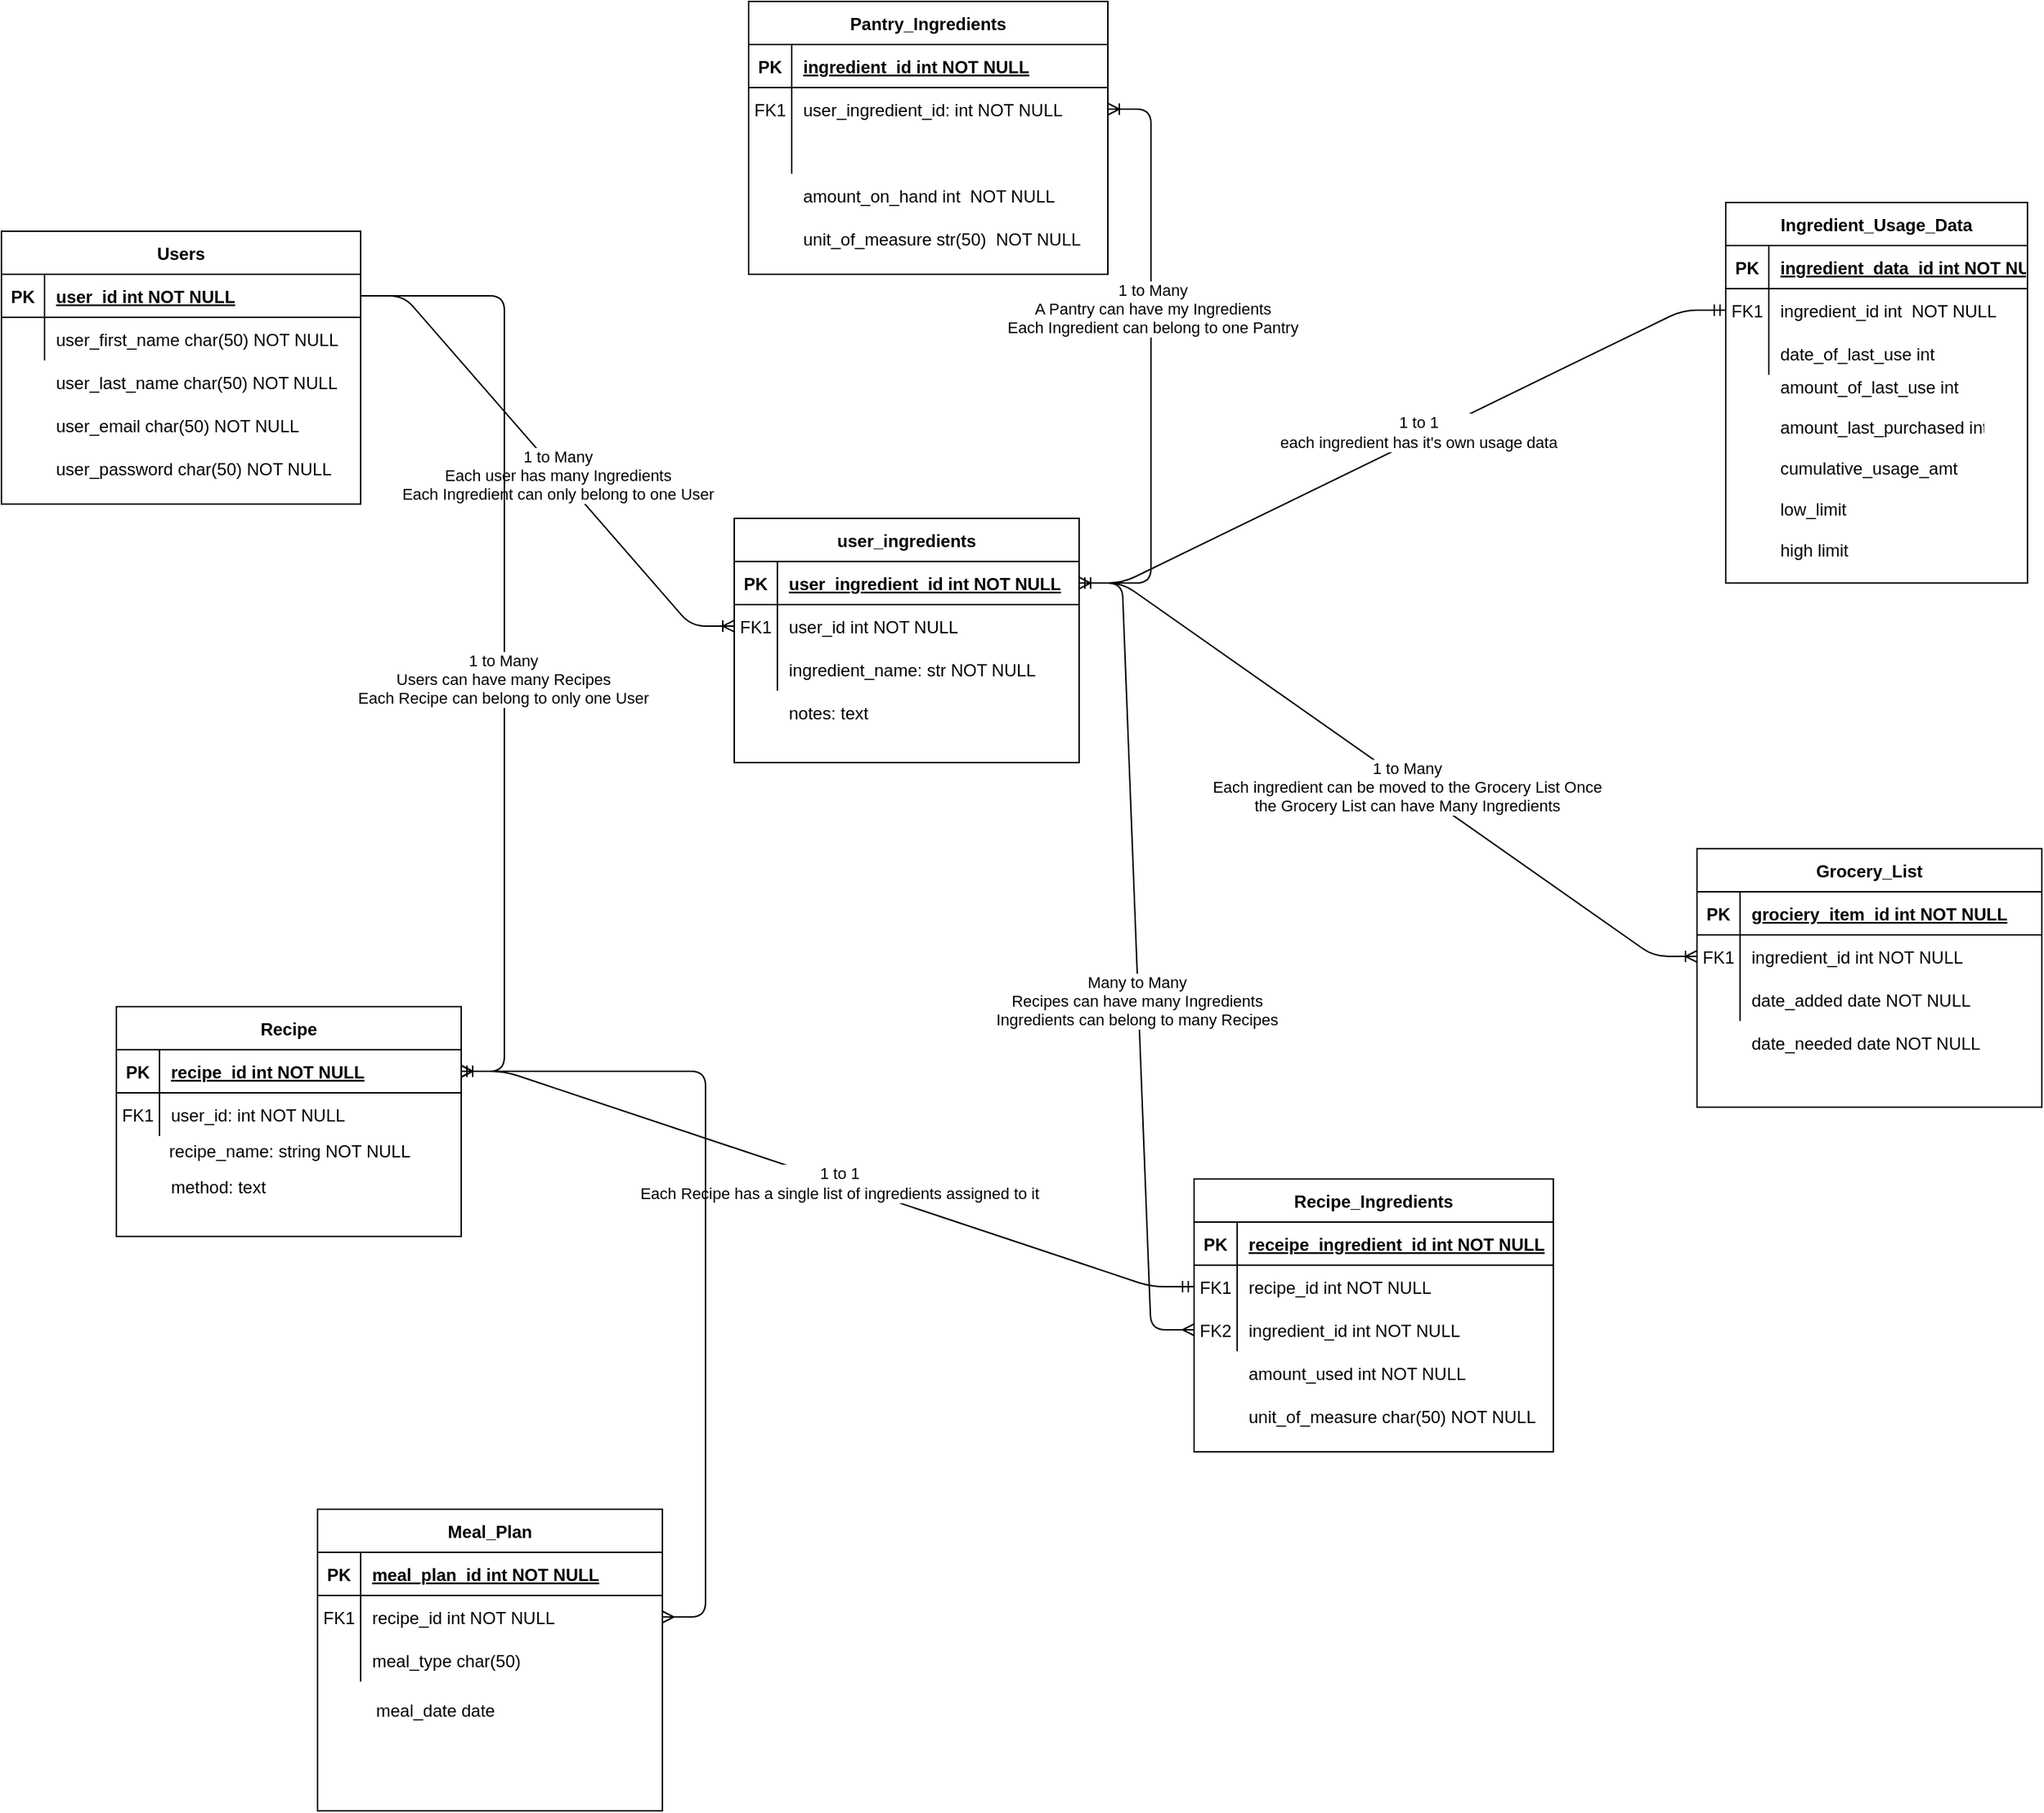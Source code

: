 <mxfile version="14.6.13" type="device"><diagram id="R2lEEEUBdFMjLlhIrx00" name="Page-1"><mxGraphModel dx="2557" dy="1914" grid="1" gridSize="10" guides="1" tooltips="1" connect="1" arrows="1" fold="1" page="1" pageScale="1" pageWidth="850" pageHeight="1100" math="0" shadow="0" extFonts="Permanent Marker^https://fonts.googleapis.com/css?family=Permanent+Marker"><root><mxCell id="0"/><mxCell id="1" parent="0"/><mxCell id="gEO9P9lZjYMjRF16XQvd-62" value="" style="group" vertex="1" connectable="0" parent="1"><mxGeometry x="-10" y="-110" width="250" height="190" as="geometry"/></mxCell><mxCell id="C-vyLk0tnHw3VtMMgP7b-23" value="Users" style="shape=table;startSize=30;container=1;collapsible=1;childLayout=tableLayout;fixedRows=1;rowLines=0;fontStyle=1;align=center;resizeLast=1;" parent="gEO9P9lZjYMjRF16XQvd-62" vertex="1"><mxGeometry width="250" height="190" as="geometry"/></mxCell><mxCell id="C-vyLk0tnHw3VtMMgP7b-24" value="" style="shape=partialRectangle;collapsible=0;dropTarget=0;pointerEvents=0;fillColor=none;points=[[0,0.5],[1,0.5]];portConstraint=eastwest;top=0;left=0;right=0;bottom=1;" parent="C-vyLk0tnHw3VtMMgP7b-23" vertex="1"><mxGeometry y="30" width="250" height="30" as="geometry"/></mxCell><mxCell id="C-vyLk0tnHw3VtMMgP7b-25" value="PK" style="shape=partialRectangle;overflow=hidden;connectable=0;fillColor=none;top=0;left=0;bottom=0;right=0;fontStyle=1;" parent="C-vyLk0tnHw3VtMMgP7b-24" vertex="1"><mxGeometry width="30" height="30" as="geometry"/></mxCell><mxCell id="C-vyLk0tnHw3VtMMgP7b-26" value="user_id int NOT NULL " style="shape=partialRectangle;overflow=hidden;connectable=0;fillColor=none;top=0;left=0;bottom=0;right=0;align=left;spacingLeft=6;fontStyle=5;" parent="C-vyLk0tnHw3VtMMgP7b-24" vertex="1"><mxGeometry x="30" width="220" height="30" as="geometry"/></mxCell><mxCell id="C-vyLk0tnHw3VtMMgP7b-27" value="" style="shape=partialRectangle;collapsible=0;dropTarget=0;pointerEvents=0;fillColor=none;points=[[0,0.5],[1,0.5]];portConstraint=eastwest;top=0;left=0;right=0;bottom=0;" parent="C-vyLk0tnHw3VtMMgP7b-23" vertex="1"><mxGeometry y="60" width="250" height="30" as="geometry"/></mxCell><mxCell id="C-vyLk0tnHw3VtMMgP7b-28" value="&#10;&#10;&#10;&#10;&#10;&#10;&#10;" style="shape=partialRectangle;overflow=hidden;connectable=0;fillColor=none;top=0;left=0;bottom=0;right=0;" parent="C-vyLk0tnHw3VtMMgP7b-27" vertex="1"><mxGeometry width="30" height="30" as="geometry"/></mxCell><mxCell id="C-vyLk0tnHw3VtMMgP7b-29" value="user_first_name char(50) NOT NULL" style="shape=partialRectangle;overflow=hidden;connectable=0;fillColor=none;top=0;left=0;bottom=0;right=0;align=left;spacingLeft=6;" parent="C-vyLk0tnHw3VtMMgP7b-27" vertex="1"><mxGeometry x="30" width="220" height="30" as="geometry"/></mxCell><mxCell id="gEO9P9lZjYMjRF16XQvd-1" value="user_last_name char(50) NOT NULL" style="shape=partialRectangle;overflow=hidden;connectable=0;fillColor=none;top=0;left=0;bottom=0;right=0;align=left;spacingLeft=6;" vertex="1" parent="gEO9P9lZjYMjRF16XQvd-62"><mxGeometry x="30" y="90" width="220" height="30" as="geometry"/></mxCell><mxCell id="gEO9P9lZjYMjRF16XQvd-2" value="user_email char(50) NOT NULL" style="shape=partialRectangle;overflow=hidden;connectable=0;fillColor=none;top=0;left=0;bottom=0;right=0;align=left;spacingLeft=6;" vertex="1" parent="gEO9P9lZjYMjRF16XQvd-62"><mxGeometry x="30" y="120" width="220" height="30" as="geometry"/></mxCell><mxCell id="gEO9P9lZjYMjRF16XQvd-3" value="user_password char(50) NOT NULL" style="shape=partialRectangle;overflow=hidden;connectable=0;fillColor=none;top=0;left=0;bottom=0;right=0;align=left;spacingLeft=6;" vertex="1" parent="gEO9P9lZjYMjRF16XQvd-62"><mxGeometry x="30" y="150" width="220" height="30" as="geometry"/></mxCell><mxCell id="gEO9P9lZjYMjRF16XQvd-79" value="" style="group" vertex="1" connectable="0" parent="1"><mxGeometry x="1190" y="-130" width="210" height="265" as="geometry"/></mxCell><mxCell id="gEO9P9lZjYMjRF16XQvd-64" value="Ingredient_Usage_Data" style="shape=table;startSize=30;container=1;collapsible=1;childLayout=tableLayout;fixedRows=1;rowLines=0;fontStyle=1;align=center;resizeLast=1;" vertex="1" parent="gEO9P9lZjYMjRF16XQvd-79"><mxGeometry width="210" height="265" as="geometry"/></mxCell><mxCell id="gEO9P9lZjYMjRF16XQvd-65" value="" style="shape=partialRectangle;collapsible=0;dropTarget=0;pointerEvents=0;fillColor=none;points=[[0,0.5],[1,0.5]];portConstraint=eastwest;top=0;left=0;right=0;bottom=1;" vertex="1" parent="gEO9P9lZjYMjRF16XQvd-64"><mxGeometry y="30" width="210" height="30" as="geometry"/></mxCell><mxCell id="gEO9P9lZjYMjRF16XQvd-66" value="PK" style="shape=partialRectangle;overflow=hidden;connectable=0;fillColor=none;top=0;left=0;bottom=0;right=0;fontStyle=1;" vertex="1" parent="gEO9P9lZjYMjRF16XQvd-65"><mxGeometry width="30" height="30" as="geometry"/></mxCell><mxCell id="gEO9P9lZjYMjRF16XQvd-67" value="ingredient_data_id int NOT NULL " style="shape=partialRectangle;overflow=hidden;connectable=0;fillColor=none;top=0;left=0;bottom=0;right=0;align=left;spacingLeft=6;fontStyle=5;" vertex="1" parent="gEO9P9lZjYMjRF16XQvd-65"><mxGeometry x="30" width="180" height="30" as="geometry"/></mxCell><mxCell id="gEO9P9lZjYMjRF16XQvd-68" value="" style="shape=partialRectangle;collapsible=0;dropTarget=0;pointerEvents=0;fillColor=none;points=[[0,0.5],[1,0.5]];portConstraint=eastwest;top=0;left=0;right=0;bottom=0;" vertex="1" parent="gEO9P9lZjYMjRF16XQvd-64"><mxGeometry y="60" width="210" height="30" as="geometry"/></mxCell><mxCell id="gEO9P9lZjYMjRF16XQvd-69" value="FK1" style="shape=partialRectangle;overflow=hidden;connectable=0;fillColor=none;top=0;left=0;bottom=0;right=0;" vertex="1" parent="gEO9P9lZjYMjRF16XQvd-68"><mxGeometry width="30" height="30" as="geometry"/></mxCell><mxCell id="gEO9P9lZjYMjRF16XQvd-70" value="ingredient_id int  NOT NULL" style="shape=partialRectangle;overflow=hidden;connectable=0;fillColor=none;top=0;left=0;bottom=0;right=0;align=left;spacingLeft=6;" vertex="1" parent="gEO9P9lZjYMjRF16XQvd-68"><mxGeometry x="30" width="180" height="30" as="geometry"/></mxCell><mxCell id="gEO9P9lZjYMjRF16XQvd-71" value="" style="shape=partialRectangle;collapsible=0;dropTarget=0;pointerEvents=0;fillColor=none;points=[[0,0.5],[1,0.5]];portConstraint=eastwest;top=0;left=0;right=0;bottom=0;" vertex="1" parent="gEO9P9lZjYMjRF16XQvd-64"><mxGeometry y="90" width="210" height="30" as="geometry"/></mxCell><mxCell id="gEO9P9lZjYMjRF16XQvd-72" value="" style="shape=partialRectangle;overflow=hidden;connectable=0;fillColor=none;top=0;left=0;bottom=0;right=0;" vertex="1" parent="gEO9P9lZjYMjRF16XQvd-71"><mxGeometry width="30" height="30" as="geometry"/></mxCell><mxCell id="gEO9P9lZjYMjRF16XQvd-73" value="date_of_last_use int" style="shape=partialRectangle;overflow=hidden;connectable=0;fillColor=none;top=0;left=0;bottom=0;right=0;align=left;spacingLeft=6;" vertex="1" parent="gEO9P9lZjYMjRF16XQvd-71"><mxGeometry x="30" width="180" height="30" as="geometry"/></mxCell><mxCell id="gEO9P9lZjYMjRF16XQvd-74" value="amount_last_purchased int" style="shape=partialRectangle;overflow=hidden;connectable=0;fillColor=none;top=0;left=0;bottom=0;right=0;align=left;spacingLeft=6;" vertex="1" parent="gEO9P9lZjYMjRF16XQvd-79"><mxGeometry x="30" y="141.96" width="151.03" height="28.39" as="geometry"/></mxCell><mxCell id="gEO9P9lZjYMjRF16XQvd-75" value="amount_of_last_use int" style="shape=partialRectangle;overflow=hidden;connectable=0;fillColor=none;top=0;left=0;bottom=0;right=0;align=left;spacingLeft=6;" vertex="1" parent="gEO9P9lZjYMjRF16XQvd-79"><mxGeometry x="30" y="113.57" width="151.03" height="28.39" as="geometry"/></mxCell><mxCell id="gEO9P9lZjYMjRF16XQvd-76" value="cumulative_usage_amt" style="shape=partialRectangle;overflow=hidden;connectable=0;fillColor=none;top=0;left=0;bottom=0;right=0;align=left;spacingLeft=6;" vertex="1" parent="gEO9P9lZjYMjRF16XQvd-79"><mxGeometry x="30" y="170.36" width="151.03" height="28.39" as="geometry"/></mxCell><mxCell id="gEO9P9lZjYMjRF16XQvd-77" value="low_limit" style="shape=partialRectangle;overflow=hidden;connectable=0;fillColor=none;top=0;left=0;bottom=0;right=0;align=left;spacingLeft=6;" vertex="1" parent="gEO9P9lZjYMjRF16XQvd-79"><mxGeometry x="30" y="198.75" width="151.03" height="28.39" as="geometry"/></mxCell><mxCell id="gEO9P9lZjYMjRF16XQvd-78" value="high limit" style="shape=partialRectangle;overflow=hidden;connectable=0;fillColor=none;top=0;left=0;bottom=0;right=0;align=left;spacingLeft=6;" vertex="1" parent="gEO9P9lZjYMjRF16XQvd-79"><mxGeometry x="30" y="227.14" width="151.03" height="28.39" as="geometry"/></mxCell><mxCell id="gEO9P9lZjYMjRF16XQvd-86" value="" style="shape=partialRectangle;overflow=hidden;connectable=0;fillColor=none;top=0;left=0;bottom=0;right=0;align=left;spacingLeft=6;" vertex="1" parent="1"><mxGeometry x="750" y="520" width="220" height="30" as="geometry"/></mxCell><mxCell id="gEO9P9lZjYMjRF16XQvd-87" value="" style="group" vertex="1" connectable="0" parent="1"><mxGeometry x="820" y="550" width="250" height="240" as="geometry"/></mxCell><mxCell id="gEO9P9lZjYMjRF16XQvd-45" value="Recipe_Ingredients" style="shape=table;startSize=30;container=1;collapsible=1;childLayout=tableLayout;fixedRows=1;rowLines=0;fontStyle=1;align=center;resizeLast=1;" vertex="1" parent="gEO9P9lZjYMjRF16XQvd-87"><mxGeometry width="250" height="190" as="geometry"/></mxCell><mxCell id="gEO9P9lZjYMjRF16XQvd-46" value="" style="shape=partialRectangle;collapsible=0;dropTarget=0;pointerEvents=0;fillColor=none;points=[[0,0.5],[1,0.5]];portConstraint=eastwest;top=0;left=0;right=0;bottom=1;" vertex="1" parent="gEO9P9lZjYMjRF16XQvd-45"><mxGeometry y="30" width="250" height="30" as="geometry"/></mxCell><mxCell id="gEO9P9lZjYMjRF16XQvd-47" value="PK" style="shape=partialRectangle;overflow=hidden;connectable=0;fillColor=none;top=0;left=0;bottom=0;right=0;fontStyle=1;" vertex="1" parent="gEO9P9lZjYMjRF16XQvd-46"><mxGeometry width="30" height="30" as="geometry"/></mxCell><mxCell id="gEO9P9lZjYMjRF16XQvd-48" value="receipe_ingredient_id int NOT NULL " style="shape=partialRectangle;overflow=hidden;connectable=0;fillColor=none;top=0;left=0;bottom=0;right=0;align=left;spacingLeft=6;fontStyle=5;" vertex="1" parent="gEO9P9lZjYMjRF16XQvd-46"><mxGeometry x="30" width="220" height="30" as="geometry"/></mxCell><mxCell id="gEO9P9lZjYMjRF16XQvd-49" value="" style="shape=partialRectangle;collapsible=0;dropTarget=0;pointerEvents=0;fillColor=none;points=[[0,0.5],[1,0.5]];portConstraint=eastwest;top=0;left=0;right=0;bottom=0;" vertex="1" parent="gEO9P9lZjYMjRF16XQvd-45"><mxGeometry y="60" width="250" height="30" as="geometry"/></mxCell><mxCell id="gEO9P9lZjYMjRF16XQvd-50" value="FK1" style="shape=partialRectangle;overflow=hidden;connectable=0;fillColor=none;top=0;left=0;bottom=0;right=0;" vertex="1" parent="gEO9P9lZjYMjRF16XQvd-49"><mxGeometry width="30" height="30" as="geometry"/></mxCell><mxCell id="gEO9P9lZjYMjRF16XQvd-51" value="recipe_id int NOT NULL" style="shape=partialRectangle;overflow=hidden;connectable=0;fillColor=none;top=0;left=0;bottom=0;right=0;align=left;spacingLeft=6;" vertex="1" parent="gEO9P9lZjYMjRF16XQvd-49"><mxGeometry x="30" width="220" height="30" as="geometry"/></mxCell><mxCell id="gEO9P9lZjYMjRF16XQvd-52" value="" style="shape=partialRectangle;collapsible=0;dropTarget=0;pointerEvents=0;fillColor=none;points=[[0,0.5],[1,0.5]];portConstraint=eastwest;top=0;left=0;right=0;bottom=0;" vertex="1" parent="gEO9P9lZjYMjRF16XQvd-45"><mxGeometry y="90" width="250" height="30" as="geometry"/></mxCell><mxCell id="gEO9P9lZjYMjRF16XQvd-53" value="FK2" style="shape=partialRectangle;overflow=hidden;connectable=0;fillColor=none;top=0;left=0;bottom=0;right=0;" vertex="1" parent="gEO9P9lZjYMjRF16XQvd-52"><mxGeometry width="30" height="30" as="geometry"/></mxCell><mxCell id="gEO9P9lZjYMjRF16XQvd-54" value="ingredient_id int NOT NULL" style="shape=partialRectangle;overflow=hidden;connectable=0;fillColor=none;top=0;left=0;bottom=0;right=0;align=left;spacingLeft=6;" vertex="1" parent="gEO9P9lZjYMjRF16XQvd-52"><mxGeometry x="30" width="220" height="30" as="geometry"/></mxCell><mxCell id="gEO9P9lZjYMjRF16XQvd-84" value="amount_used int NOT NULL" style="shape=partialRectangle;overflow=hidden;connectable=0;fillColor=none;top=0;left=0;bottom=0;right=0;align=left;spacingLeft=6;" vertex="1" parent="gEO9P9lZjYMjRF16XQvd-87"><mxGeometry x="30" y="120" width="220" height="30" as="geometry"/></mxCell><mxCell id="gEO9P9lZjYMjRF16XQvd-85" value="unit_of_measure char(50) NOT NULL" style="shape=partialRectangle;overflow=hidden;connectable=0;fillColor=none;top=0;left=0;bottom=0;right=0;align=left;spacingLeft=6;" vertex="1" parent="gEO9P9lZjYMjRF16XQvd-87"><mxGeometry x="30" y="150" width="220" height="30" as="geometry"/></mxCell><mxCell id="gEO9P9lZjYMjRF16XQvd-88" value="" style="group" vertex="1" connectable="0" parent="1"><mxGeometry x="70" y="430" width="240" height="160" as="geometry"/></mxCell><mxCell id="gEO9P9lZjYMjRF16XQvd-15" value="Recipe" style="shape=table;startSize=30;container=1;collapsible=1;childLayout=tableLayout;fixedRows=1;rowLines=0;fontStyle=1;align=center;resizeLast=1;" vertex="1" parent="gEO9P9lZjYMjRF16XQvd-88"><mxGeometry width="240" height="160" as="geometry"/></mxCell><mxCell id="gEO9P9lZjYMjRF16XQvd-16" value="" style="shape=partialRectangle;collapsible=0;dropTarget=0;pointerEvents=0;fillColor=none;points=[[0,0.5],[1,0.5]];portConstraint=eastwest;top=0;left=0;right=0;bottom=1;" vertex="1" parent="gEO9P9lZjYMjRF16XQvd-15"><mxGeometry y="30" width="240" height="30" as="geometry"/></mxCell><mxCell id="gEO9P9lZjYMjRF16XQvd-17" value="PK" style="shape=partialRectangle;overflow=hidden;connectable=0;fillColor=none;top=0;left=0;bottom=0;right=0;fontStyle=1;" vertex="1" parent="gEO9P9lZjYMjRF16XQvd-16"><mxGeometry width="30" height="30" as="geometry"/></mxCell><mxCell id="gEO9P9lZjYMjRF16XQvd-18" value="recipe_id int NOT NULL " style="shape=partialRectangle;overflow=hidden;connectable=0;fillColor=none;top=0;left=0;bottom=0;right=0;align=left;spacingLeft=6;fontStyle=5;" vertex="1" parent="gEO9P9lZjYMjRF16XQvd-16"><mxGeometry x="30" width="210" height="30" as="geometry"/></mxCell><mxCell id="gEO9P9lZjYMjRF16XQvd-19" value="" style="shape=partialRectangle;collapsible=0;dropTarget=0;pointerEvents=0;fillColor=none;points=[[0,0.5],[1,0.5]];portConstraint=eastwest;top=0;left=0;right=0;bottom=0;" vertex="1" parent="gEO9P9lZjYMjRF16XQvd-15"><mxGeometry y="60" width="240" height="30" as="geometry"/></mxCell><mxCell id="gEO9P9lZjYMjRF16XQvd-20" value="FK1" style="shape=partialRectangle;overflow=hidden;connectable=0;fillColor=none;top=0;left=0;bottom=0;right=0;" vertex="1" parent="gEO9P9lZjYMjRF16XQvd-19"><mxGeometry width="30" height="30" as="geometry"/></mxCell><mxCell id="gEO9P9lZjYMjRF16XQvd-21" value="user_id: int NOT NULL" style="shape=partialRectangle;overflow=hidden;connectable=0;fillColor=none;top=0;left=0;bottom=0;right=0;align=left;spacingLeft=6;" vertex="1" parent="gEO9P9lZjYMjRF16XQvd-19"><mxGeometry x="30" width="210" height="30" as="geometry"/></mxCell><mxCell id="gEO9P9lZjYMjRF16XQvd-80" value="recipe_name: string NOT NULL" style="shape=partialRectangle;overflow=hidden;connectable=0;fillColor=none;top=0;left=0;bottom=0;right=0;align=left;spacingLeft=6;" vertex="1" parent="gEO9P9lZjYMjRF16XQvd-88"><mxGeometry x="28.8" y="90" width="211.2" height="20" as="geometry"/></mxCell><mxCell id="gEO9P9lZjYMjRF16XQvd-131" value="method: text " style="shape=partialRectangle;overflow=hidden;connectable=0;fillColor=none;top=0;left=0;bottom=0;right=0;align=left;spacingLeft=6;" vertex="1" parent="gEO9P9lZjYMjRF16XQvd-88"><mxGeometry x="30" y="110" width="210" height="30" as="geometry"/></mxCell><mxCell id="gEO9P9lZjYMjRF16XQvd-89" value="" style="group" vertex="1" connectable="0" parent="1"><mxGeometry x="510" y="-270" width="250" height="230" as="geometry"/></mxCell><mxCell id="gEO9P9lZjYMjRF16XQvd-4" value="Pantry_Ingredients" style="shape=table;startSize=30;container=1;collapsible=1;childLayout=tableLayout;fixedRows=1;rowLines=0;fontStyle=1;align=center;resizeLast=1;" vertex="1" parent="gEO9P9lZjYMjRF16XQvd-89"><mxGeometry width="250" height="190" as="geometry"/></mxCell><mxCell id="gEO9P9lZjYMjRF16XQvd-5" value="" style="shape=partialRectangle;collapsible=0;dropTarget=0;pointerEvents=0;fillColor=none;points=[[0,0.5],[1,0.5]];portConstraint=eastwest;top=0;left=0;right=0;bottom=1;" vertex="1" parent="gEO9P9lZjYMjRF16XQvd-4"><mxGeometry y="30" width="250" height="30" as="geometry"/></mxCell><mxCell id="gEO9P9lZjYMjRF16XQvd-6" value="PK" style="shape=partialRectangle;overflow=hidden;connectable=0;fillColor=none;top=0;left=0;bottom=0;right=0;fontStyle=1;" vertex="1" parent="gEO9P9lZjYMjRF16XQvd-5"><mxGeometry width="30" height="30" as="geometry"/></mxCell><mxCell id="gEO9P9lZjYMjRF16XQvd-7" value="ingredient_id int NOT NULL " style="shape=partialRectangle;overflow=hidden;connectable=0;fillColor=none;top=0;left=0;bottom=0;right=0;align=left;spacingLeft=6;fontStyle=5;" vertex="1" parent="gEO9P9lZjYMjRF16XQvd-5"><mxGeometry x="30" width="220" height="30" as="geometry"/></mxCell><mxCell id="gEO9P9lZjYMjRF16XQvd-8" value="" style="shape=partialRectangle;collapsible=0;dropTarget=0;pointerEvents=0;fillColor=none;points=[[0,0.5],[1,0.5]];portConstraint=eastwest;top=0;left=0;right=0;bottom=0;" vertex="1" parent="gEO9P9lZjYMjRF16XQvd-4"><mxGeometry y="60" width="250" height="30" as="geometry"/></mxCell><mxCell id="gEO9P9lZjYMjRF16XQvd-9" value="FK1" style="shape=partialRectangle;overflow=hidden;connectable=0;fillColor=none;top=0;left=0;bottom=0;right=0;" vertex="1" parent="gEO9P9lZjYMjRF16XQvd-8"><mxGeometry width="30" height="30" as="geometry"/></mxCell><mxCell id="gEO9P9lZjYMjRF16XQvd-10" value="user_ingredient_id: int NOT NULL" style="shape=partialRectangle;overflow=hidden;connectable=0;fillColor=none;top=0;left=0;bottom=0;right=0;align=left;spacingLeft=6;" vertex="1" parent="gEO9P9lZjYMjRF16XQvd-8"><mxGeometry x="30" width="220" height="30" as="geometry"/></mxCell><mxCell id="gEO9P9lZjYMjRF16XQvd-11" value="" style="shape=partialRectangle;collapsible=0;dropTarget=0;pointerEvents=0;fillColor=none;points=[[0,0.5],[1,0.5]];portConstraint=eastwest;top=0;left=0;right=0;bottom=0;" vertex="1" parent="gEO9P9lZjYMjRF16XQvd-4"><mxGeometry y="90" width="250" height="30" as="geometry"/></mxCell><mxCell id="gEO9P9lZjYMjRF16XQvd-12" value="" style="shape=partialRectangle;overflow=hidden;connectable=0;fillColor=none;top=0;left=0;bottom=0;right=0;" vertex="1" parent="gEO9P9lZjYMjRF16XQvd-11"><mxGeometry width="30" height="30" as="geometry"/></mxCell><mxCell id="gEO9P9lZjYMjRF16XQvd-13" value="" style="shape=partialRectangle;overflow=hidden;connectable=0;fillColor=none;top=0;left=0;bottom=0;right=0;align=left;spacingLeft=6;" vertex="1" parent="gEO9P9lZjYMjRF16XQvd-11"><mxGeometry x="30" width="220" height="30" as="geometry"/></mxCell><mxCell id="gEO9P9lZjYMjRF16XQvd-57" value="amount_on_hand int  NOT NULL" style="shape=partialRectangle;overflow=hidden;connectable=0;fillColor=none;top=0;left=0;bottom=0;right=0;align=left;spacingLeft=6;" vertex="1" parent="gEO9P9lZjYMjRF16XQvd-89"><mxGeometry x="30" y="120" width="220" height="30" as="geometry"/></mxCell><mxCell id="gEO9P9lZjYMjRF16XQvd-58" value="unit_of_measure str(50)  NOT NULL" style="shape=partialRectangle;overflow=hidden;connectable=0;fillColor=none;top=0;left=0;bottom=0;right=0;align=left;spacingLeft=6;" vertex="1" parent="gEO9P9lZjYMjRF16XQvd-89"><mxGeometry x="30" y="150" width="220" height="30" as="geometry"/></mxCell><mxCell id="gEO9P9lZjYMjRF16XQvd-118" value="" style="group" vertex="1" connectable="0" parent="1"><mxGeometry x="500" y="90" width="240" height="170" as="geometry"/></mxCell><mxCell id="gEO9P9lZjYMjRF16XQvd-107" value="user_ingredients" style="shape=table;startSize=30;container=1;collapsible=1;childLayout=tableLayout;fixedRows=1;rowLines=0;fontStyle=1;align=center;resizeLast=1;" vertex="1" parent="gEO9P9lZjYMjRF16XQvd-118"><mxGeometry width="240" height="170" as="geometry"/></mxCell><mxCell id="gEO9P9lZjYMjRF16XQvd-108" value="" style="shape=partialRectangle;collapsible=0;dropTarget=0;pointerEvents=0;fillColor=none;points=[[0,0.5],[1,0.5]];portConstraint=eastwest;top=0;left=0;right=0;bottom=1;" vertex="1" parent="gEO9P9lZjYMjRF16XQvd-107"><mxGeometry y="30" width="240" height="30" as="geometry"/></mxCell><mxCell id="gEO9P9lZjYMjRF16XQvd-109" value="PK" style="shape=partialRectangle;overflow=hidden;connectable=0;fillColor=none;top=0;left=0;bottom=0;right=0;fontStyle=1;" vertex="1" parent="gEO9P9lZjYMjRF16XQvd-108"><mxGeometry width="30" height="30" as="geometry"/></mxCell><mxCell id="gEO9P9lZjYMjRF16XQvd-110" value="user_ingredient_id int NOT NULL " style="shape=partialRectangle;overflow=hidden;connectable=0;fillColor=none;top=0;left=0;bottom=0;right=0;align=left;spacingLeft=6;fontStyle=5;" vertex="1" parent="gEO9P9lZjYMjRF16XQvd-108"><mxGeometry x="30" width="210" height="30" as="geometry"/></mxCell><mxCell id="gEO9P9lZjYMjRF16XQvd-111" value="" style="shape=partialRectangle;collapsible=0;dropTarget=0;pointerEvents=0;fillColor=none;points=[[0,0.5],[1,0.5]];portConstraint=eastwest;top=0;left=0;right=0;bottom=0;" vertex="1" parent="gEO9P9lZjYMjRF16XQvd-107"><mxGeometry y="60" width="240" height="30" as="geometry"/></mxCell><mxCell id="gEO9P9lZjYMjRF16XQvd-112" value="FK1" style="shape=partialRectangle;overflow=hidden;connectable=0;fillColor=none;top=0;left=0;bottom=0;right=0;" vertex="1" parent="gEO9P9lZjYMjRF16XQvd-111"><mxGeometry width="30" height="30" as="geometry"/></mxCell><mxCell id="gEO9P9lZjYMjRF16XQvd-113" value="user_id int NOT NULL" style="shape=partialRectangle;overflow=hidden;connectable=0;fillColor=none;top=0;left=0;bottom=0;right=0;align=left;spacingLeft=6;" vertex="1" parent="gEO9P9lZjYMjRF16XQvd-111"><mxGeometry x="30" width="210" height="30" as="geometry"/></mxCell><mxCell id="gEO9P9lZjYMjRF16XQvd-114" value="" style="shape=partialRectangle;collapsible=0;dropTarget=0;pointerEvents=0;fillColor=none;points=[[0,0.5],[1,0.5]];portConstraint=eastwest;top=0;left=0;right=0;bottom=0;" vertex="1" parent="gEO9P9lZjYMjRF16XQvd-107"><mxGeometry y="90" width="240" height="30" as="geometry"/></mxCell><mxCell id="gEO9P9lZjYMjRF16XQvd-115" value="" style="shape=partialRectangle;overflow=hidden;connectable=0;fillColor=none;top=0;left=0;bottom=0;right=0;" vertex="1" parent="gEO9P9lZjYMjRF16XQvd-114"><mxGeometry width="30" height="30" as="geometry"/></mxCell><mxCell id="gEO9P9lZjYMjRF16XQvd-116" value="ingredient_name: str NOT NULL" style="shape=partialRectangle;overflow=hidden;connectable=0;fillColor=none;top=0;left=0;bottom=0;right=0;align=left;spacingLeft=6;" vertex="1" parent="gEO9P9lZjYMjRF16XQvd-114"><mxGeometry x="30" width="210" height="30" as="geometry"/></mxCell><mxCell id="gEO9P9lZjYMjRF16XQvd-125" value="notes: text " style="shape=partialRectangle;overflow=hidden;connectable=0;fillColor=none;top=0;left=0;bottom=0;right=0;align=left;spacingLeft=6;" vertex="1" parent="gEO9P9lZjYMjRF16XQvd-118"><mxGeometry x="30" y="120" width="210" height="30" as="geometry"/></mxCell><mxCell id="gEO9P9lZjYMjRF16XQvd-121" value="" style="group" vertex="1" connectable="0" parent="1"><mxGeometry x="1170" y="320" width="240" height="180" as="geometry"/></mxCell><mxCell id="gEO9P9lZjYMjRF16XQvd-25" value="Grocery_List" style="shape=table;startSize=30;container=1;collapsible=1;childLayout=tableLayout;fixedRows=1;rowLines=0;fontStyle=1;align=center;resizeLast=1;" vertex="1" parent="gEO9P9lZjYMjRF16XQvd-121"><mxGeometry width="240" height="180" as="geometry"/></mxCell><mxCell id="gEO9P9lZjYMjRF16XQvd-26" value="" style="shape=partialRectangle;collapsible=0;dropTarget=0;pointerEvents=0;fillColor=none;points=[[0,0.5],[1,0.5]];portConstraint=eastwest;top=0;left=0;right=0;bottom=1;" vertex="1" parent="gEO9P9lZjYMjRF16XQvd-25"><mxGeometry y="30" width="240" height="30" as="geometry"/></mxCell><mxCell id="gEO9P9lZjYMjRF16XQvd-27" value="PK" style="shape=partialRectangle;overflow=hidden;connectable=0;fillColor=none;top=0;left=0;bottom=0;right=0;fontStyle=1;" vertex="1" parent="gEO9P9lZjYMjRF16XQvd-26"><mxGeometry width="30" height="30" as="geometry"/></mxCell><mxCell id="gEO9P9lZjYMjRF16XQvd-28" value="grociery_item_id int NOT NULL " style="shape=partialRectangle;overflow=hidden;connectable=0;fillColor=none;top=0;left=0;bottom=0;right=0;align=left;spacingLeft=6;fontStyle=5;" vertex="1" parent="gEO9P9lZjYMjRF16XQvd-26"><mxGeometry x="30" width="210" height="30" as="geometry"/></mxCell><mxCell id="gEO9P9lZjYMjRF16XQvd-29" value="" style="shape=partialRectangle;collapsible=0;dropTarget=0;pointerEvents=0;fillColor=none;points=[[0,0.5],[1,0.5]];portConstraint=eastwest;top=0;left=0;right=0;bottom=0;" vertex="1" parent="gEO9P9lZjYMjRF16XQvd-25"><mxGeometry y="60" width="240" height="30" as="geometry"/></mxCell><mxCell id="gEO9P9lZjYMjRF16XQvd-30" value="FK1" style="shape=partialRectangle;overflow=hidden;connectable=0;fillColor=none;top=0;left=0;bottom=0;right=0;" vertex="1" parent="gEO9P9lZjYMjRF16XQvd-29"><mxGeometry width="30" height="30" as="geometry"/></mxCell><mxCell id="gEO9P9lZjYMjRF16XQvd-31" value="ingredient_id int NOT NULL" style="shape=partialRectangle;overflow=hidden;connectable=0;fillColor=none;top=0;left=0;bottom=0;right=0;align=left;spacingLeft=6;" vertex="1" parent="gEO9P9lZjYMjRF16XQvd-29"><mxGeometry x="30" width="210" height="30" as="geometry"/></mxCell><mxCell id="gEO9P9lZjYMjRF16XQvd-32" value="" style="shape=partialRectangle;collapsible=0;dropTarget=0;pointerEvents=0;fillColor=none;points=[[0,0.5],[1,0.5]];portConstraint=eastwest;top=0;left=0;right=0;bottom=0;" vertex="1" parent="gEO9P9lZjYMjRF16XQvd-25"><mxGeometry y="90" width="240" height="30" as="geometry"/></mxCell><mxCell id="gEO9P9lZjYMjRF16XQvd-33" value="" style="shape=partialRectangle;overflow=hidden;connectable=0;fillColor=none;top=0;left=0;bottom=0;right=0;" vertex="1" parent="gEO9P9lZjYMjRF16XQvd-32"><mxGeometry width="30" height="30" as="geometry"/></mxCell><mxCell id="gEO9P9lZjYMjRF16XQvd-34" value="date_added date NOT NULL" style="shape=partialRectangle;overflow=hidden;connectable=0;fillColor=none;top=0;left=0;bottom=0;right=0;align=left;spacingLeft=6;" vertex="1" parent="gEO9P9lZjYMjRF16XQvd-32"><mxGeometry x="30" width="210" height="30" as="geometry"/></mxCell><mxCell id="gEO9P9lZjYMjRF16XQvd-120" value="date_needed date NOT NULL" style="shape=partialRectangle;overflow=hidden;connectable=0;fillColor=none;top=0;left=0;bottom=0;right=0;align=left;spacingLeft=6;" vertex="1" parent="gEO9P9lZjYMjRF16XQvd-121"><mxGeometry x="30" y="120" width="210" height="30" as="geometry"/></mxCell><mxCell id="gEO9P9lZjYMjRF16XQvd-123" value="" style="edgeStyle=entityRelationEdgeStyle;fontSize=12;html=1;endArrow=ERoneToMany;" edge="1" parent="1" source="C-vyLk0tnHw3VtMMgP7b-24" target="gEO9P9lZjYMjRF16XQvd-111"><mxGeometry width="100" height="100" relative="1" as="geometry"><mxPoint x="310" y="90" as="sourcePoint"/><mxPoint x="400" y="150" as="targetPoint"/></mxGeometry></mxCell><mxCell id="gEO9P9lZjYMjRF16XQvd-140" value="1 to Many&lt;br&gt;Each user has many Ingredients&lt;br&gt;Each Ingredient can only belong to one User" style="edgeLabel;html=1;align=center;verticalAlign=middle;resizable=0;points=[];" vertex="1" connectable="0" parent="gEO9P9lZjYMjRF16XQvd-123"><mxGeometry x="0.061" y="-2" relative="1" as="geometry"><mxPoint x="1" as="offset"/></mxGeometry></mxCell><mxCell id="gEO9P9lZjYMjRF16XQvd-128" value="" style="edgeStyle=entityRelationEdgeStyle;fontSize=12;html=1;endArrow=ERoneToMany;" edge="1" parent="1" source="gEO9P9lZjYMjRF16XQvd-108" target="gEO9P9lZjYMjRF16XQvd-8"><mxGeometry width="100" height="100" relative="1" as="geometry"><mxPoint x="680" y="440" as="sourcePoint"/><mxPoint x="780" y="340" as="targetPoint"/></mxGeometry></mxCell><mxCell id="gEO9P9lZjYMjRF16XQvd-141" value="1 to Many&lt;br&gt;A Pantry can have my Ingredients&lt;br&gt;Each Ingredient can belong to one Pantry" style="edgeLabel;html=1;align=center;verticalAlign=middle;resizable=0;points=[];" vertex="1" connectable="0" parent="gEO9P9lZjYMjRF16XQvd-128"><mxGeometry x="0.18" y="-1" relative="1" as="geometry"><mxPoint y="1" as="offset"/></mxGeometry></mxCell><mxCell id="gEO9P9lZjYMjRF16XQvd-129" value="" style="edgeStyle=entityRelationEdgeStyle;fontSize=12;html=1;endArrow=ERoneToMany;" edge="1" parent="1" source="gEO9P9lZjYMjRF16XQvd-108" target="gEO9P9lZjYMjRF16XQvd-29"><mxGeometry width="100" height="100" relative="1" as="geometry"><mxPoint x="680" y="440" as="sourcePoint"/><mxPoint x="780" y="340" as="targetPoint"/></mxGeometry></mxCell><mxCell id="gEO9P9lZjYMjRF16XQvd-147" value="1 to Many&lt;br&gt;Each ingredient can be moved to the Grocery List Once&lt;br&gt;the Grocery List can have Many Ingredients" style="edgeLabel;html=1;align=center;verticalAlign=middle;resizable=0;points=[];" vertex="1" connectable="0" parent="gEO9P9lZjYMjRF16XQvd-129"><mxGeometry x="0.067" y="-2" relative="1" as="geometry"><mxPoint as="offset"/></mxGeometry></mxCell><mxCell id="gEO9P9lZjYMjRF16XQvd-130" value="" style="edgeStyle=entityRelationEdgeStyle;fontSize=12;html=1;endArrow=ERmandOne;startArrow=ERmandOne;" edge="1" parent="1" source="gEO9P9lZjYMjRF16XQvd-108" target="gEO9P9lZjYMjRF16XQvd-68"><mxGeometry width="100" height="100" relative="1" as="geometry"><mxPoint x="680" y="440" as="sourcePoint"/><mxPoint x="780" y="340" as="targetPoint"/></mxGeometry></mxCell><mxCell id="gEO9P9lZjYMjRF16XQvd-142" value="1 to 1&lt;br&gt;each ingredient has it's own usage data" style="edgeLabel;html=1;align=center;verticalAlign=middle;resizable=0;points=[];" vertex="1" connectable="0" parent="gEO9P9lZjYMjRF16XQvd-130"><mxGeometry x="0.058" y="4" relative="1" as="geometry"><mxPoint as="offset"/></mxGeometry></mxCell><mxCell id="gEO9P9lZjYMjRF16XQvd-134" value="" style="edgeStyle=entityRelationEdgeStyle;fontSize=12;html=1;endArrow=ERoneToMany;" edge="1" parent="1" source="C-vyLk0tnHw3VtMMgP7b-24" target="gEO9P9lZjYMjRF16XQvd-16"><mxGeometry width="100" height="100" relative="1" as="geometry"><mxPoint x="680" y="360" as="sourcePoint"/><mxPoint x="780" y="260" as="targetPoint"/></mxGeometry></mxCell><mxCell id="gEO9P9lZjYMjRF16XQvd-139" value="1 to Many&lt;br&gt;Users can have many Recipes&lt;br&gt;Each Recipe can belong to only one User" style="edgeLabel;html=1;align=center;verticalAlign=middle;resizable=0;points=[];" vertex="1" connectable="0" parent="gEO9P9lZjYMjRF16XQvd-134"><mxGeometry x="0.093" y="-1" relative="1" as="geometry"><mxPoint y="1" as="offset"/></mxGeometry></mxCell><mxCell id="gEO9P9lZjYMjRF16XQvd-135" value="" style="edgeStyle=entityRelationEdgeStyle;fontSize=12;html=1;endArrow=ERmany;startArrow=ERmany;" edge="1" parent="1" source="gEO9P9lZjYMjRF16XQvd-52" target="gEO9P9lZjYMjRF16XQvd-108"><mxGeometry width="100" height="100" relative="1" as="geometry"><mxPoint x="680" y="480" as="sourcePoint"/><mxPoint x="780" y="380" as="targetPoint"/></mxGeometry></mxCell><mxCell id="gEO9P9lZjYMjRF16XQvd-148" value="Many to Many&lt;br&gt;Recipes can have many Ingredients&lt;br&gt;Ingredients can belong to many Recipes" style="edgeLabel;html=1;align=center;verticalAlign=middle;resizable=0;points=[];" vertex="1" connectable="0" parent="gEO9P9lZjYMjRF16XQvd-135"><mxGeometry x="-0.106" y="1" relative="1" as="geometry"><mxPoint as="offset"/></mxGeometry></mxCell><mxCell id="gEO9P9lZjYMjRF16XQvd-136" value="" style="edgeStyle=entityRelationEdgeStyle;fontSize=12;html=1;endArrow=ERmandOne;startArrow=ERmandOne;" edge="1" parent="1" source="gEO9P9lZjYMjRF16XQvd-49" target="gEO9P9lZjYMjRF16XQvd-16"><mxGeometry width="100" height="100" relative="1" as="geometry"><mxPoint x="680" y="480" as="sourcePoint"/><mxPoint x="780" y="380" as="targetPoint"/></mxGeometry></mxCell><mxCell id="gEO9P9lZjYMjRF16XQvd-149" value="1 to 1&lt;br&gt;Each Recipe has a single list of ingredients assigned to it" style="edgeLabel;html=1;align=center;verticalAlign=middle;resizable=0;points=[];" vertex="1" connectable="0" parent="gEO9P9lZjYMjRF16XQvd-136"><mxGeometry x="-0.029" relative="1" as="geometry"><mxPoint as="offset"/></mxGeometry></mxCell><mxCell id="gEO9P9lZjYMjRF16XQvd-138" value="" style="group" vertex="1" connectable="0" parent="1"><mxGeometry x="210" y="780" width="240" height="210" as="geometry"/></mxCell><mxCell id="gEO9P9lZjYMjRF16XQvd-35" value="Meal_Plan" style="shape=table;startSize=30;container=1;collapsible=1;childLayout=tableLayout;fixedRows=1;rowLines=0;fontStyle=1;align=center;resizeLast=1;" vertex="1" parent="gEO9P9lZjYMjRF16XQvd-138"><mxGeometry width="240.0" height="210" as="geometry"/></mxCell><mxCell id="gEO9P9lZjYMjRF16XQvd-36" value="" style="shape=partialRectangle;collapsible=0;dropTarget=0;pointerEvents=0;fillColor=none;points=[[0,0.5],[1,0.5]];portConstraint=eastwest;top=0;left=0;right=0;bottom=1;" vertex="1" parent="gEO9P9lZjYMjRF16XQvd-35"><mxGeometry y="30" width="240.0" height="30" as="geometry"/></mxCell><mxCell id="gEO9P9lZjYMjRF16XQvd-37" value="PK" style="shape=partialRectangle;overflow=hidden;connectable=0;fillColor=none;top=0;left=0;bottom=0;right=0;fontStyle=1;" vertex="1" parent="gEO9P9lZjYMjRF16XQvd-36"><mxGeometry width="30" height="30" as="geometry"/></mxCell><mxCell id="gEO9P9lZjYMjRF16XQvd-38" value="meal_plan_id int NOT NULL " style="shape=partialRectangle;overflow=hidden;connectable=0;fillColor=none;top=0;left=0;bottom=0;right=0;align=left;spacingLeft=6;fontStyle=5;" vertex="1" parent="gEO9P9lZjYMjRF16XQvd-36"><mxGeometry x="30" width="210.0" height="30" as="geometry"/></mxCell><mxCell id="gEO9P9lZjYMjRF16XQvd-39" value="" style="shape=partialRectangle;collapsible=0;dropTarget=0;pointerEvents=0;fillColor=none;points=[[0,0.5],[1,0.5]];portConstraint=eastwest;top=0;left=0;right=0;bottom=0;" vertex="1" parent="gEO9P9lZjYMjRF16XQvd-35"><mxGeometry y="60" width="240.0" height="30" as="geometry"/></mxCell><mxCell id="gEO9P9lZjYMjRF16XQvd-40" value="FK1" style="shape=partialRectangle;overflow=hidden;connectable=0;fillColor=none;top=0;left=0;bottom=0;right=0;" vertex="1" parent="gEO9P9lZjYMjRF16XQvd-39"><mxGeometry width="30" height="30" as="geometry"/></mxCell><mxCell id="gEO9P9lZjYMjRF16XQvd-41" value="recipe_id int NOT NULL" style="shape=partialRectangle;overflow=hidden;connectable=0;fillColor=none;top=0;left=0;bottom=0;right=0;align=left;spacingLeft=6;" vertex="1" parent="gEO9P9lZjYMjRF16XQvd-39"><mxGeometry x="30" width="210.0" height="30" as="geometry"/></mxCell><mxCell id="gEO9P9lZjYMjRF16XQvd-42" value="" style="shape=partialRectangle;collapsible=0;dropTarget=0;pointerEvents=0;fillColor=none;points=[[0,0.5],[1,0.5]];portConstraint=eastwest;top=0;left=0;right=0;bottom=0;" vertex="1" parent="gEO9P9lZjYMjRF16XQvd-35"><mxGeometry y="90" width="240.0" height="30" as="geometry"/></mxCell><mxCell id="gEO9P9lZjYMjRF16XQvd-43" value="" style="shape=partialRectangle;overflow=hidden;connectable=0;fillColor=none;top=0;left=0;bottom=0;right=0;" vertex="1" parent="gEO9P9lZjYMjRF16XQvd-42"><mxGeometry width="30" height="30" as="geometry"/></mxCell><mxCell id="gEO9P9lZjYMjRF16XQvd-44" value="meal_type char(50) " style="shape=partialRectangle;overflow=hidden;connectable=0;fillColor=none;top=0;left=0;bottom=0;right=0;align=left;spacingLeft=6;" vertex="1" parent="gEO9P9lZjYMjRF16XQvd-42"><mxGeometry x="30" width="210.0" height="30" as="geometry"/></mxCell><mxCell id="gEO9P9lZjYMjRF16XQvd-90" value="meal_date date" style="shape=partialRectangle;overflow=hidden;connectable=0;fillColor=none;top=0;left=0;bottom=0;right=0;align=left;spacingLeft=6;" vertex="1" parent="gEO9P9lZjYMjRF16XQvd-138"><mxGeometry x="32.727" y="120" width="207.273" height="39.375" as="geometry"/></mxCell><mxCell id="gEO9P9lZjYMjRF16XQvd-150" value="" style="edgeStyle=entityRelationEdgeStyle;fontSize=12;html=1;endArrow=ERmany;startArrow=ERmany;" edge="1" parent="1" source="gEO9P9lZjYMjRF16XQvd-39" target="gEO9P9lZjYMjRF16XQvd-16"><mxGeometry width="100" height="100" relative="1" as="geometry"><mxPoint x="490" y="700" as="sourcePoint"/><mxPoint x="590" y="600" as="targetPoint"/></mxGeometry></mxCell></root></mxGraphModel></diagram></mxfile>